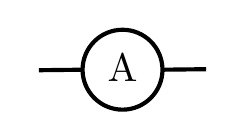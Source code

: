 

\tikzset{every picture/.style={line width=0.75pt}} %set default line width to 0.75pt        

\begin{tikzpicture}[x=0.75pt,y=0.75pt,yscale=-1,xscale=1]
%uncomment if require: \path (0,80.333); %set diagram left start at 0, and has height of 80.333

%Shape: Circle [id:dp8443143357842926] 
\draw  [line width=1.5]  (42,40.58) .. controls (42,29.95) and (50.62,21.33) .. (61.25,21.33) .. controls (71.88,21.33) and (80.5,29.95) .. (80.5,40.58) .. controls (80.5,51.21) and (71.88,59.83) .. (61.25,59.83) .. controls (50.62,59.83) and (42,51.21) .. (42,40.58) -- cycle ;
%Straight Lines [id:da8989689187935987] 
\draw [line width=1.5]    (80.5,40.58) -- (101.5,40.33) ;


%Straight Lines [id:da08094666094700531] 
\draw [line width=1.5]    (21,40.83) -- (42,40.58) ;



% Text Node
\draw (61.25,39.58) node [scale=1.44] [align=left] {A};


\end{tikzpicture}